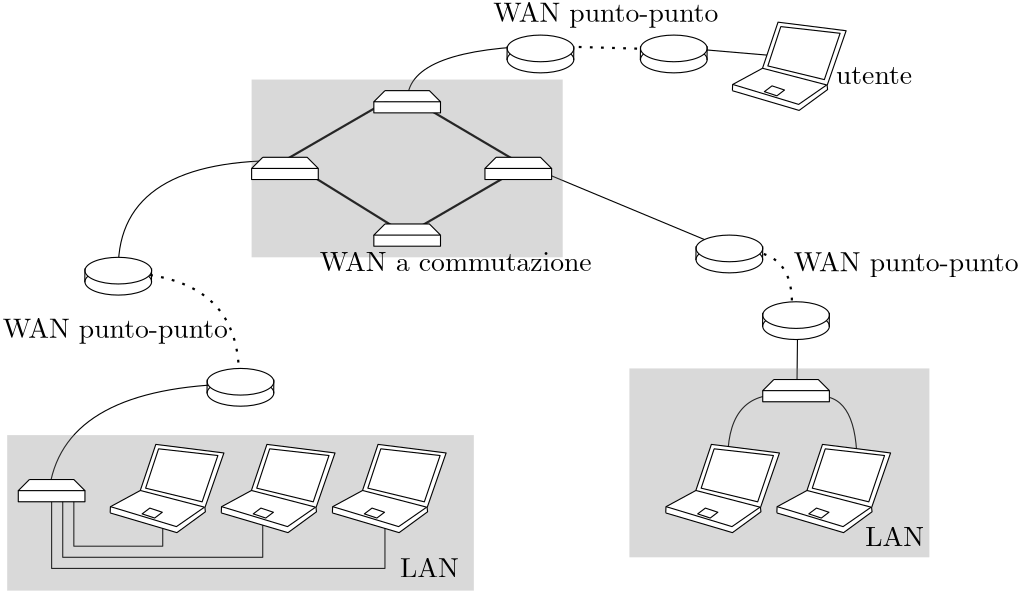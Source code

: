 <?xml version="1.0"?>
<!DOCTYPE ipe SYSTEM "ipe.dtd">
<ipe version="70218" creator="Ipe 7.2.28">
<info created="D:20240306111645" modified="D:20240306112541"/>
<ipestyle name="basic">
<symbol name="arrow/arc(spx)">
<path stroke="sym-stroke" fill="sym-stroke" pen="sym-pen">
0 0 m
-1 0.333 l
-1 -0.333 l
h
</path>
</symbol>
<symbol name="arrow/farc(spx)">
<path stroke="sym-stroke" fill="white" pen="sym-pen">
0 0 m
-1 0.333 l
-1 -0.333 l
h
</path>
</symbol>
<symbol name="arrow/ptarc(spx)">
<path stroke="sym-stroke" fill="sym-stroke" pen="sym-pen">
0 0 m
-1 0.333 l
-0.8 0 l
-1 -0.333 l
h
</path>
</symbol>
<symbol name="arrow/fptarc(spx)">
<path stroke="sym-stroke" fill="white" pen="sym-pen">
0 0 m
-1 0.333 l
-0.8 0 l
-1 -0.333 l
h
</path>
</symbol>
<symbol name="mark/circle(sx)" transformations="translations">
<path fill="sym-stroke">
0.6 0 0 0.6 0 0 e
0.4 0 0 0.4 0 0 e
</path>
</symbol>
<symbol name="mark/disk(sx)" transformations="translations">
<path fill="sym-stroke">
0.6 0 0 0.6 0 0 e
</path>
</symbol>
<symbol name="mark/fdisk(sfx)" transformations="translations">
<group>
<path fill="sym-fill">
0.5 0 0 0.5 0 0 e
</path>
<path fill="sym-stroke" fillrule="eofill">
0.6 0 0 0.6 0 0 e
0.4 0 0 0.4 0 0 e
</path>
</group>
</symbol>
<symbol name="mark/box(sx)" transformations="translations">
<path fill="sym-stroke" fillrule="eofill">
-0.6 -0.6 m
0.6 -0.6 l
0.6 0.6 l
-0.6 0.6 l
h
-0.4 -0.4 m
0.4 -0.4 l
0.4 0.4 l
-0.4 0.4 l
h
</path>
</symbol>
<symbol name="mark/square(sx)" transformations="translations">
<path fill="sym-stroke">
-0.6 -0.6 m
0.6 -0.6 l
0.6 0.6 l
-0.6 0.6 l
h
</path>
</symbol>
<symbol name="mark/fsquare(sfx)" transformations="translations">
<group>
<path fill="sym-fill">
-0.5 -0.5 m
0.5 -0.5 l
0.5 0.5 l
-0.5 0.5 l
h
</path>
<path fill="sym-stroke" fillrule="eofill">
-0.6 -0.6 m
0.6 -0.6 l
0.6 0.6 l
-0.6 0.6 l
h
-0.4 -0.4 m
0.4 -0.4 l
0.4 0.4 l
-0.4 0.4 l
h
</path>
</group>
</symbol>
<symbol name="mark/cross(sx)" transformations="translations">
<group>
<path fill="sym-stroke">
-0.43 -0.57 m
0.57 0.43 l
0.43 0.57 l
-0.57 -0.43 l
h
</path>
<path fill="sym-stroke">
-0.43 0.57 m
0.57 -0.43 l
0.43 -0.57 l
-0.57 0.43 l
h
</path>
</group>
</symbol>
<symbol name="arrow/fnormal(spx)">
<path stroke="sym-stroke" fill="white" pen="sym-pen">
0 0 m
-1 0.333 l
-1 -0.333 l
h
</path>
</symbol>
<symbol name="arrow/pointed(spx)">
<path stroke="sym-stroke" fill="sym-stroke" pen="sym-pen">
0 0 m
-1 0.333 l
-0.8 0 l
-1 -0.333 l
h
</path>
</symbol>
<symbol name="arrow/fpointed(spx)">
<path stroke="sym-stroke" fill="white" pen="sym-pen">
0 0 m
-1 0.333 l
-0.8 0 l
-1 -0.333 l
h
</path>
</symbol>
<symbol name="arrow/linear(spx)">
<path stroke="sym-stroke" pen="sym-pen">
-1 0.333 m
0 0 l
-1 -0.333 l
</path>
</symbol>
<symbol name="arrow/fdouble(spx)">
<path stroke="sym-stroke" fill="white" pen="sym-pen">
0 0 m
-1 0.333 l
-1 -0.333 l
h
-1 0 m
-2 0.333 l
-2 -0.333 l
h
</path>
</symbol>
<symbol name="arrow/double(spx)">
<path stroke="sym-stroke" fill="sym-stroke" pen="sym-pen">
0 0 m
-1 0.333 l
-1 -0.333 l
h
-1 0 m
-2 0.333 l
-2 -0.333 l
h
</path>
</symbol>
<symbol name="arrow/mid-normal(spx)">
<path stroke="sym-stroke" fill="sym-stroke" pen="sym-pen">
0.5 0 m
-0.5 0.333 l
-0.5 -0.333 l
h
</path>
</symbol>
<symbol name="arrow/mid-fnormal(spx)">
<path stroke="sym-stroke" fill="white" pen="sym-pen">
0.5 0 m
-0.5 0.333 l
-0.5 -0.333 l
h
</path>
</symbol>
<symbol name="arrow/mid-pointed(spx)">
<path stroke="sym-stroke" fill="sym-stroke" pen="sym-pen">
0.5 0 m
-0.5 0.333 l
-0.3 0 l
-0.5 -0.333 l
h
</path>
</symbol>
<symbol name="arrow/mid-fpointed(spx)">
<path stroke="sym-stroke" fill="white" pen="sym-pen">
0.5 0 m
-0.5 0.333 l
-0.3 0 l
-0.5 -0.333 l
h
</path>
</symbol>
<symbol name="arrow/mid-double(spx)">
<path stroke="sym-stroke" fill="sym-stroke" pen="sym-pen">
1 0 m
0 0.333 l
0 -0.333 l
h
0 0 m
-1 0.333 l
-1 -0.333 l
h
</path>
</symbol>
<symbol name="arrow/mid-fdouble(spx)">
<path stroke="sym-stroke" fill="white" pen="sym-pen">
1 0 m
0 0.333 l
0 -0.333 l
h
0 0 m
-1 0.333 l
-1 -0.333 l
h
</path>
</symbol>
<anglesize name="22.5 deg" value="22.5"/>
<anglesize name="30 deg" value="30"/>
<anglesize name="45 deg" value="45"/>
<anglesize name="60 deg" value="60"/>
<anglesize name="90 deg" value="90"/>
<arrowsize name="large" value="10"/>
<arrowsize name="small" value="5"/>
<arrowsize name="tiny" value="3"/>
<color name="blue" value="0 0 1"/>
<color name="brown" value="0.647 0.165 0.165"/>
<color name="darkblue" value="0 0 0.545"/>
<color name="darkcyan" value="0 0.545 0.545"/>
<color name="darkgray" value="0.663"/>
<color name="darkgreen" value="0 0.392 0"/>
<color name="darkmagenta" value="0.545 0 0.545"/>
<color name="darkorange" value="1 0.549 0"/>
<color name="darkred" value="0.545 0 0"/>
<color name="gold" value="1 0.843 0"/>
<color name="gray" value="0.745"/>
<color name="green" value="0 1 0"/>
<color name="lightblue" value="0.678 0.847 0.902"/>
<color name="lightcyan" value="0.878 1 1"/>
<color name="lightgray" value="0.827"/>
<color name="lightgreen" value="0.565 0.933 0.565"/>
<color name="lightyellow" value="1 1 0.878"/>
<color name="navy" value="0 0 0.502"/>
<color name="orange" value="1 0.647 0"/>
<color name="pink" value="1 0.753 0.796"/>
<color name="purple" value="0.627 0.125 0.941"/>
<color name="red" value="1 0 0"/>
<color name="seagreen" value="0.18 0.545 0.341"/>
<color name="turquoise" value="0.251 0.878 0.816"/>
<color name="violet" value="0.933 0.51 0.933"/>
<color name="yellow" value="1 1 0"/>
<dashstyle name="dash dot dotted" value="[4 2 1 2 1 2] 0"/>
<dashstyle name="dash dotted" value="[4 2 1 2] 0"/>
<dashstyle name="dashed" value="[4] 0"/>
<dashstyle name="dotted" value="[1 3] 0"/>
<gridsize name="10 pts (~3.5 mm)" value="10"/>
<gridsize name="14 pts (~5 mm)" value="14"/>
<gridsize name="16 pts (~6 mm)" value="16"/>
<gridsize name="20 pts (~7 mm)" value="20"/>
<gridsize name="28 pts (~10 mm)" value="28"/>
<gridsize name="32 pts (~12 mm)" value="32"/>
<gridsize name="4 pts" value="4"/>
<gridsize name="56 pts (~20 mm)" value="56"/>
<gridsize name="8 pts (~3 mm)" value="8"/>
<opacity name="10%" value="0.1"/>
<opacity name="30%" value="0.3"/>
<opacity name="50%" value="0.5"/>
<opacity name="75%" value="0.75"/>
<pen name="fat" value="1.2"/>
<pen name="heavier" value="0.8"/>
<pen name="ultrafat" value="2"/>
<symbolsize name="large" value="5"/>
<symbolsize name="small" value="2"/>
<symbolsize name="tiny" value="1.1"/>
<textsize name="Huge" value="\Huge"/>
<textsize name="LARGE" value="\LARGE"/>
<textsize name="Large" value="\Large"/>
<textsize name="footnote" value="\footnotesize"/>
<textsize name="huge" value="\huge"/>
<textsize name="large" value="\large"/>
<textsize name="script" value="\scriptsize"/>
<textsize name="small" value="\small"/>
<textsize name="tiny" value="\tiny"/>
<textstyle name="center" begin="\begin{center}" end="\end{center}"/>
<textstyle name="item" begin="\begin{itemize}\item{}" end="\end{itemize}"/>
<textstyle name="itemize" begin="\begin{itemize}" end="\end{itemize}"/>
<tiling name="falling" angle="-60" step="4" width="1"/>
<tiling name="rising" angle="30" step="4" width="1"/>
</ipestyle>
<page>
<layer name="alpha"/>
<view layers="alpha" active="alpha"/>
<path layer="alpha" stroke="0">
183.092 694.434 m
121.306 693.381
115.339 657.573 c
</path>
<path stroke="0">
124 656 m
124 636 l
156 636 l
156 648 l
</path>
<path stroke="0">
120 656 m
120 632 l
192 632 l
192 648 l
</path>
<path stroke="0">
116 652 m
116 628 l
236 628 l
236 648 l
</path>
<path stroke="0">
140 736 m
140 776
202.084 774.784 c
</path>
<path stroke="0">
244.09 797.004 m
244.63 815.379
295.161 816.19 c
</path>
<path stroke="0">
340.018 815.65 m
381.091 812.137 l
</path>
<path stroke="0">
285.651 773.623 m
356.989 743.898 l
</path>
<path stroke="0">
384.565 716.172 m
384.295 690.771 l
</path>
<path stroke="0">
378.35 690.501 m
358.624 691.042
359.434 665.101 c
</path>
<path stroke="0">
391.05 689.961 m
405.372 691.312
405.912 667.533 c
</path>
<path stroke="0" dash="dotted" pen="heavier">
183.331 694.13 m
185.438 733.097
141.556 734.501 c
</path>
<path stroke="0" dash="dotted" pen="heavier">
297.775 815.945 m
334.987 814.892 l
</path>
<path stroke="0" dash="dotted" pen="heavier">
364.475 742.224 m
384.134 742.575
382.379 720.108 c
</path>
<path stroke="0" pen="heavier">
202.99 773.468 m
243.713 748.192 l
</path>
<path stroke="0" pen="heavier">
243.713 748.192 m
286.541 773.117 l
</path>
<path stroke="0" pen="heavier">
285.839 773.117 m
247.223 795.935 l
</path>
<path stroke="0" pen="heavier">
199.831 774.872 m
239.851 798.042
239.851 798.042 c
</path>
<path fill="0.502" opacity="30%" stroke-opacity="opaque">
100 676 m
100 620 l
268 620 l
268 676 l
h
</path>
<path fill="0.502" opacity="30%" stroke-opacity="opaque">
324 700 m
324 632 l
432 632 l
432 700 l
h
</path>
<path fill="0.502" opacity="30%" stroke-opacity="opaque">
188 804 m
188 740 l
300 740 l
300 804 l
h
</path>
<path matrix="0.626381 0 0 0.626381 35.8386 194.161" stroke="black" fill="white">
161.636 724.492 m
199.972 713.178 l
216.345 725.158 l
216.079 727.554 l
226.994 758.968 l
187.859 763.893 l
178.941 737.404 l
161.77 728.086 l
161.636 724.625 l
</path>
<path matrix="0.626381 0 0 0.626381 35.8386 194.161" stroke="black">
161.903 728.086 m
199.706 716.639 l
215.812 727.82 l
</path>
<path matrix="0.626381 0 0 0.626381 35.8386 194.161" stroke="black">
215.812 727.82 m
178.941 737.404 l
</path>
<path matrix="0.626381 0 0 0.626381 35.8386 194.161" stroke="black" fill="white">
189.456 761.364 m
182.002 738.735 l
214.481 730.881 l
223.533 757.503 l
189.323 761.364 l
</path>
<path matrix="0.626381 0 0 0.626381 35.8386 194.161" stroke="black">
180.006 723.96 m
187.194 721.564 l
191.586 724.891 l
184.398 727.287 l
h
</path>
<path matrix="1 0 0 0.4 32 393.6" stroke="black" fill="1">
12 0 0 12 152 744 e
</path>
<path matrix="1 0 0 0.4 32 397.6" stroke="black" fill="1">
12 0 0 12 152 744 e
</path>
<path matrix="1 0 0 1 32 -56" stroke="black" fill="white">
140 752 m
139.936 746.988 l
</path>
<path matrix="1 0 0 1 56 -56" stroke="black" fill="white">
140 752 m
139.936 746.988 l
</path>
<path matrix="1 0 0 1 -36 -76" stroke="0" fill="white">
140 732 m
140 728 l
164 728 l
164 732 l
</path>
<path matrix="1 0 0 1 -36 -76" stroke="0" fill="white">
144 736 m
140 732 l
164 732 l
160 736 l
144 736 l
</path>
<path matrix="0.626381 0 0 0.626381 75.8386 194.161" stroke="black" fill="white">
161.636 724.492 m
199.972 713.178 l
216.345 725.158 l
216.079 727.554 l
226.994 758.968 l
187.859 763.893 l
178.941 737.404 l
161.77 728.086 l
161.636 724.625 l
</path>
<path matrix="0.626381 0 0 0.626381 75.8386 194.161" stroke="black">
161.903 728.086 m
199.706 716.639 l
215.812 727.82 l
</path>
<path matrix="0.626381 0 0 0.626381 75.8386 194.161" stroke="black">
215.812 727.82 m
178.941 737.404 l
</path>
<path matrix="0.626381 0 0 0.626381 75.8386 194.161" stroke="black" fill="white">
189.456 761.364 m
182.002 738.735 l
214.481 730.881 l
223.533 757.503 l
189.323 761.364 l
</path>
<path matrix="0.626381 0 0 0.626381 75.8386 194.161" stroke="black">
180.006 723.96 m
187.194 721.564 l
191.586 724.891 l
184.398 727.287 l
h
</path>
<path matrix="0.626381 0 0 0.626381 115.839 194.161" stroke="black" fill="white">
161.636 724.492 m
199.972 713.178 l
216.345 725.158 l
216.079 727.554 l
226.994 758.968 l
187.859 763.893 l
178.941 737.404 l
161.77 728.086 l
161.636 724.625 l
</path>
<path matrix="0.626381 0 0 0.626381 115.839 194.161" stroke="black">
161.903 728.086 m
199.706 716.639 l
215.812 727.82 l
</path>
<path matrix="0.626381 0 0 0.626381 115.839 194.161" stroke="black">
215.812 727.82 m
178.941 737.404 l
</path>
<path matrix="0.626381 0 0 0.626381 115.839 194.161" stroke="black" fill="white">
189.456 761.364 m
182.002 738.735 l
214.481 730.881 l
223.533 757.503 l
189.323 761.364 l
</path>
<path matrix="0.626381 0 0 0.626381 115.839 194.161" stroke="black">
180.006 723.96 m
187.194 721.564 l
191.586 724.891 l
184.398 727.287 l
h
</path>
<path matrix="1 0 0 0.4 -12 433.6" stroke="black" fill="1">
12 0 0 12 152 744 e
</path>
<path matrix="1 0 0 0.4 -12 437.6" stroke="black" fill="1">
12 0 0 12 152 744 e
</path>
<path matrix="1 0 0 1 -12 -16" stroke="black" fill="white">
140 752 m
139.936 746.988 l
</path>
<path matrix="1 0 0 1 12 -16" stroke="black" fill="white">
140 752 m
139.936 746.988 l
</path>
<path matrix="0.626381 0 0 0.626381 235.839 194.161" stroke="black" fill="white">
161.636 724.492 m
199.972 713.178 l
216.345 725.158 l
216.079 727.554 l
226.994 758.968 l
187.859 763.893 l
178.941 737.404 l
161.77 728.086 l
161.636 724.625 l
</path>
<path matrix="0.626381 0 0 0.626381 235.839 194.161" stroke="black">
161.903 728.086 m
199.706 716.639 l
215.812 727.82 l
</path>
<path matrix="0.626381 0 0 0.626381 235.839 194.161" stroke="black">
215.812 727.82 m
178.941 737.404 l
</path>
<path matrix="0.626381 0 0 0.626381 235.839 194.161" stroke="black" fill="white">
189.456 761.364 m
182.002 738.735 l
214.481 730.881 l
223.533 757.503 l
189.323 761.364 l
</path>
<path matrix="0.626381 0 0 0.626381 235.839 194.161" stroke="black">
180.006 723.96 m
187.194 721.564 l
191.586 724.891 l
184.398 727.287 l
h
</path>
<path matrix="1 0 0 1 232 -40" stroke="0" fill="white">
140 732 m
140 728 l
164 728 l
164 732 l
</path>
<path matrix="1 0 0 1 232 -40" stroke="0" fill="white">
144 736 m
140 732 l
164 732 l
160 736 l
144 736 l
</path>
<path matrix="0.626381 0 0 0.626381 275.839 194.161" stroke="black" fill="white">
161.636 724.492 m
199.972 713.178 l
216.345 725.158 l
216.079 727.554 l
226.994 758.968 l
187.859 763.893 l
178.941 737.404 l
161.77 728.086 l
161.636 724.625 l
</path>
<path matrix="0.626381 0 0 0.626381 275.839 194.161" stroke="black">
161.903 728.086 m
199.706 716.639 l
215.812 727.82 l
</path>
<path matrix="0.626381 0 0 0.626381 275.839 194.161" stroke="black">
215.812 727.82 m
178.941 737.404 l
</path>
<path matrix="0.626381 0 0 0.626381 275.839 194.161" stroke="black" fill="white">
189.456 761.364 m
182.002 738.735 l
214.481 730.881 l
223.533 757.503 l
189.323 761.364 l
</path>
<path matrix="0.626381 0 0 0.626381 275.839 194.161" stroke="black">
180.006 723.96 m
187.194 721.564 l
191.586 724.891 l
184.398 727.287 l
h
</path>
<path matrix="1 0 0 0.4 232 417.6" stroke="black" fill="1">
12 0 0 12 152 744 e
</path>
<path matrix="1 0 0 0.4 232 421.6" stroke="black" fill="1">
12 0 0 12 152 744 e
</path>
<path matrix="1 0 0 1 232 -32" stroke="black" fill="white">
140 752 m
139.936 746.988 l
</path>
<path matrix="1 0 0 1 256 -32" stroke="black" fill="white">
140 752 m
139.936 746.988 l
</path>
<path matrix="1 0 0 0.4 208 441.6" stroke="black" fill="1">
12 0 0 12 152 744 e
</path>
<path matrix="1 0 0 0.4 208 445.6" stroke="black" fill="1">
12 0 0 12 152 744 e
</path>
<path matrix="1 0 0 1 208 -8" stroke="black" fill="white">
140 752 m
139.936 746.988 l
</path>
<path matrix="1 0 0 1 232 -8" stroke="black" fill="white">
140 752 m
139.936 746.988 l
</path>
<path matrix="1 0 0 1 48 40" stroke="0" fill="white">
140 732 m
140 728 l
164 728 l
164 732 l
</path>
<path matrix="1 0 0 1 48 40" stroke="0" fill="white">
144 736 m
140 732 l
164 732 l
160 736 l
144 736 l
</path>
<path matrix="1 0 0 1 132 40" stroke="0" fill="white">
140 732 m
140 728 l
164 728 l
164 732 l
</path>
<path matrix="1 0 0 1 132 40" stroke="0" fill="white">
144 736 m
140 732 l
164 732 l
160 736 l
144 736 l
</path>
<path matrix="1 0 0 1 92 16" stroke="0" fill="white">
140 732 m
140 728 l
164 728 l
164 732 l
</path>
<path matrix="1 0 0 1 92 16" stroke="0" fill="white">
144 736 m
140 732 l
164 732 l
160 736 l
144 736 l
</path>
<path matrix="1 0 0 1 92 64" stroke="0" fill="white">
140 732 m
140 728 l
164 728 l
164 732 l
</path>
<path matrix="1 0 0 1 92 64" stroke="0" fill="white">
144 736 m
140 732 l
164 732 l
160 736 l
144 736 l
</path>
<path matrix="1 0 0 0.4 140 513.6" stroke="black" fill="1">
12 0 0 12 152 744 e
</path>
<path matrix="1 0 0 0.4 140 517.6" stroke="black" fill="1">
12 0 0 12 152 744 e
</path>
<path matrix="1 0 0 1 140 64" stroke="black" fill="white">
140 752 m
139.936 746.988 l
</path>
<path matrix="1 0 0 1 164 64" stroke="black" fill="white">
140 752 m
139.936 746.988 l
</path>
<path matrix="1 0 0 0.4 188 513.6" stroke="black" fill="1">
12 0 0 12 152 744 e
</path>
<path matrix="1 0 0 0.4 188 517.6" stroke="black" fill="1">
12 0 0 12 152 744 e
</path>
<path matrix="1 0 0 1 188 64" stroke="black" fill="white">
140 752 m
139.936 746.988 l
</path>
<path matrix="1 0 0 1 212 64" stroke="black" fill="white">
140 752 m
139.936 746.988 l
</path>
<path matrix="0.626381 0 0 0.626381 259.839 346.161" stroke="black" fill="white">
161.636 724.492 m
199.972 713.178 l
216.345 725.158 l
216.079 727.554 l
226.994 758.968 l
187.859 763.893 l
178.941 737.404 l
161.77 728.086 l
161.636 724.625 l
</path>
<path matrix="0.626381 0 0 0.626381 259.839 346.161" stroke="black">
161.903 728.086 m
199.706 716.639 l
215.812 727.82 l
</path>
<path matrix="0.626381 0 0 0.626381 259.839 346.161" stroke="black">
215.812 727.82 m
178.941 737.404 l
</path>
<path matrix="0.626381 0 0 0.626381 259.839 346.161" stroke="black" fill="white">
189.456 761.364 m
182.002 738.735 l
214.481 730.881 l
223.533 757.503 l
189.323 761.364 l
</path>
<path matrix="0.626381 0 0 0.626381 259.839 346.161" stroke="black">
180.006 723.96 m
187.194 721.564 l
191.586 724.891 l
184.398 727.287 l
h
</path>
<text matrix="1 0 0 1 92 -131.787" transformations="translations" pos="160 760" stroke="0" type="label" width="21.171" height="6.808" depth="0" halign="center" valign="center">LAN</text>
<text matrix="1 0 0 1 259.453 -120.554" transformations="translations" pos="160 760" stroke="0" type="label" width="21.171" height="6.808" depth="0" halign="center" valign="center">LAN</text>
<text matrix="1 0 0 1 252.081 45.4948" transformations="translations" pos="160 760" stroke="0" type="label" width="27.397" height="6.128" depth="0" halign="center" valign="center">utente</text>
<text matrix="1 0 0 1 101.479 -21.5568" transformations="translations" pos="160 760" stroke="0" type="label" width="97.966" height="6.808" depth="0" halign="center" valign="center">WAN a commutazione</text>
<text matrix="1 0 0 1 -21.0387 -46.4816" transformations="translations" pos="160 760" stroke="0" type="label" width="81.085" height="6.815" depth="1.93" halign="center" valign="center">WAN punto-punto</text>
<text matrix="1 0 0 1 155.542 67.2595" transformations="translations" pos="160 760" stroke="0" type="label" width="81.085" height="6.815" depth="1.93" halign="center" valign="center">WAN punto-punto</text>
<text matrix="1 0 0 1 263.667 -22.6104" transformations="translations" pos="160 760" stroke="0" type="label" width="81.085" height="6.815" depth="1.93" halign="center" valign="center">WAN punto-punto</text>
</page>
</ipe>
